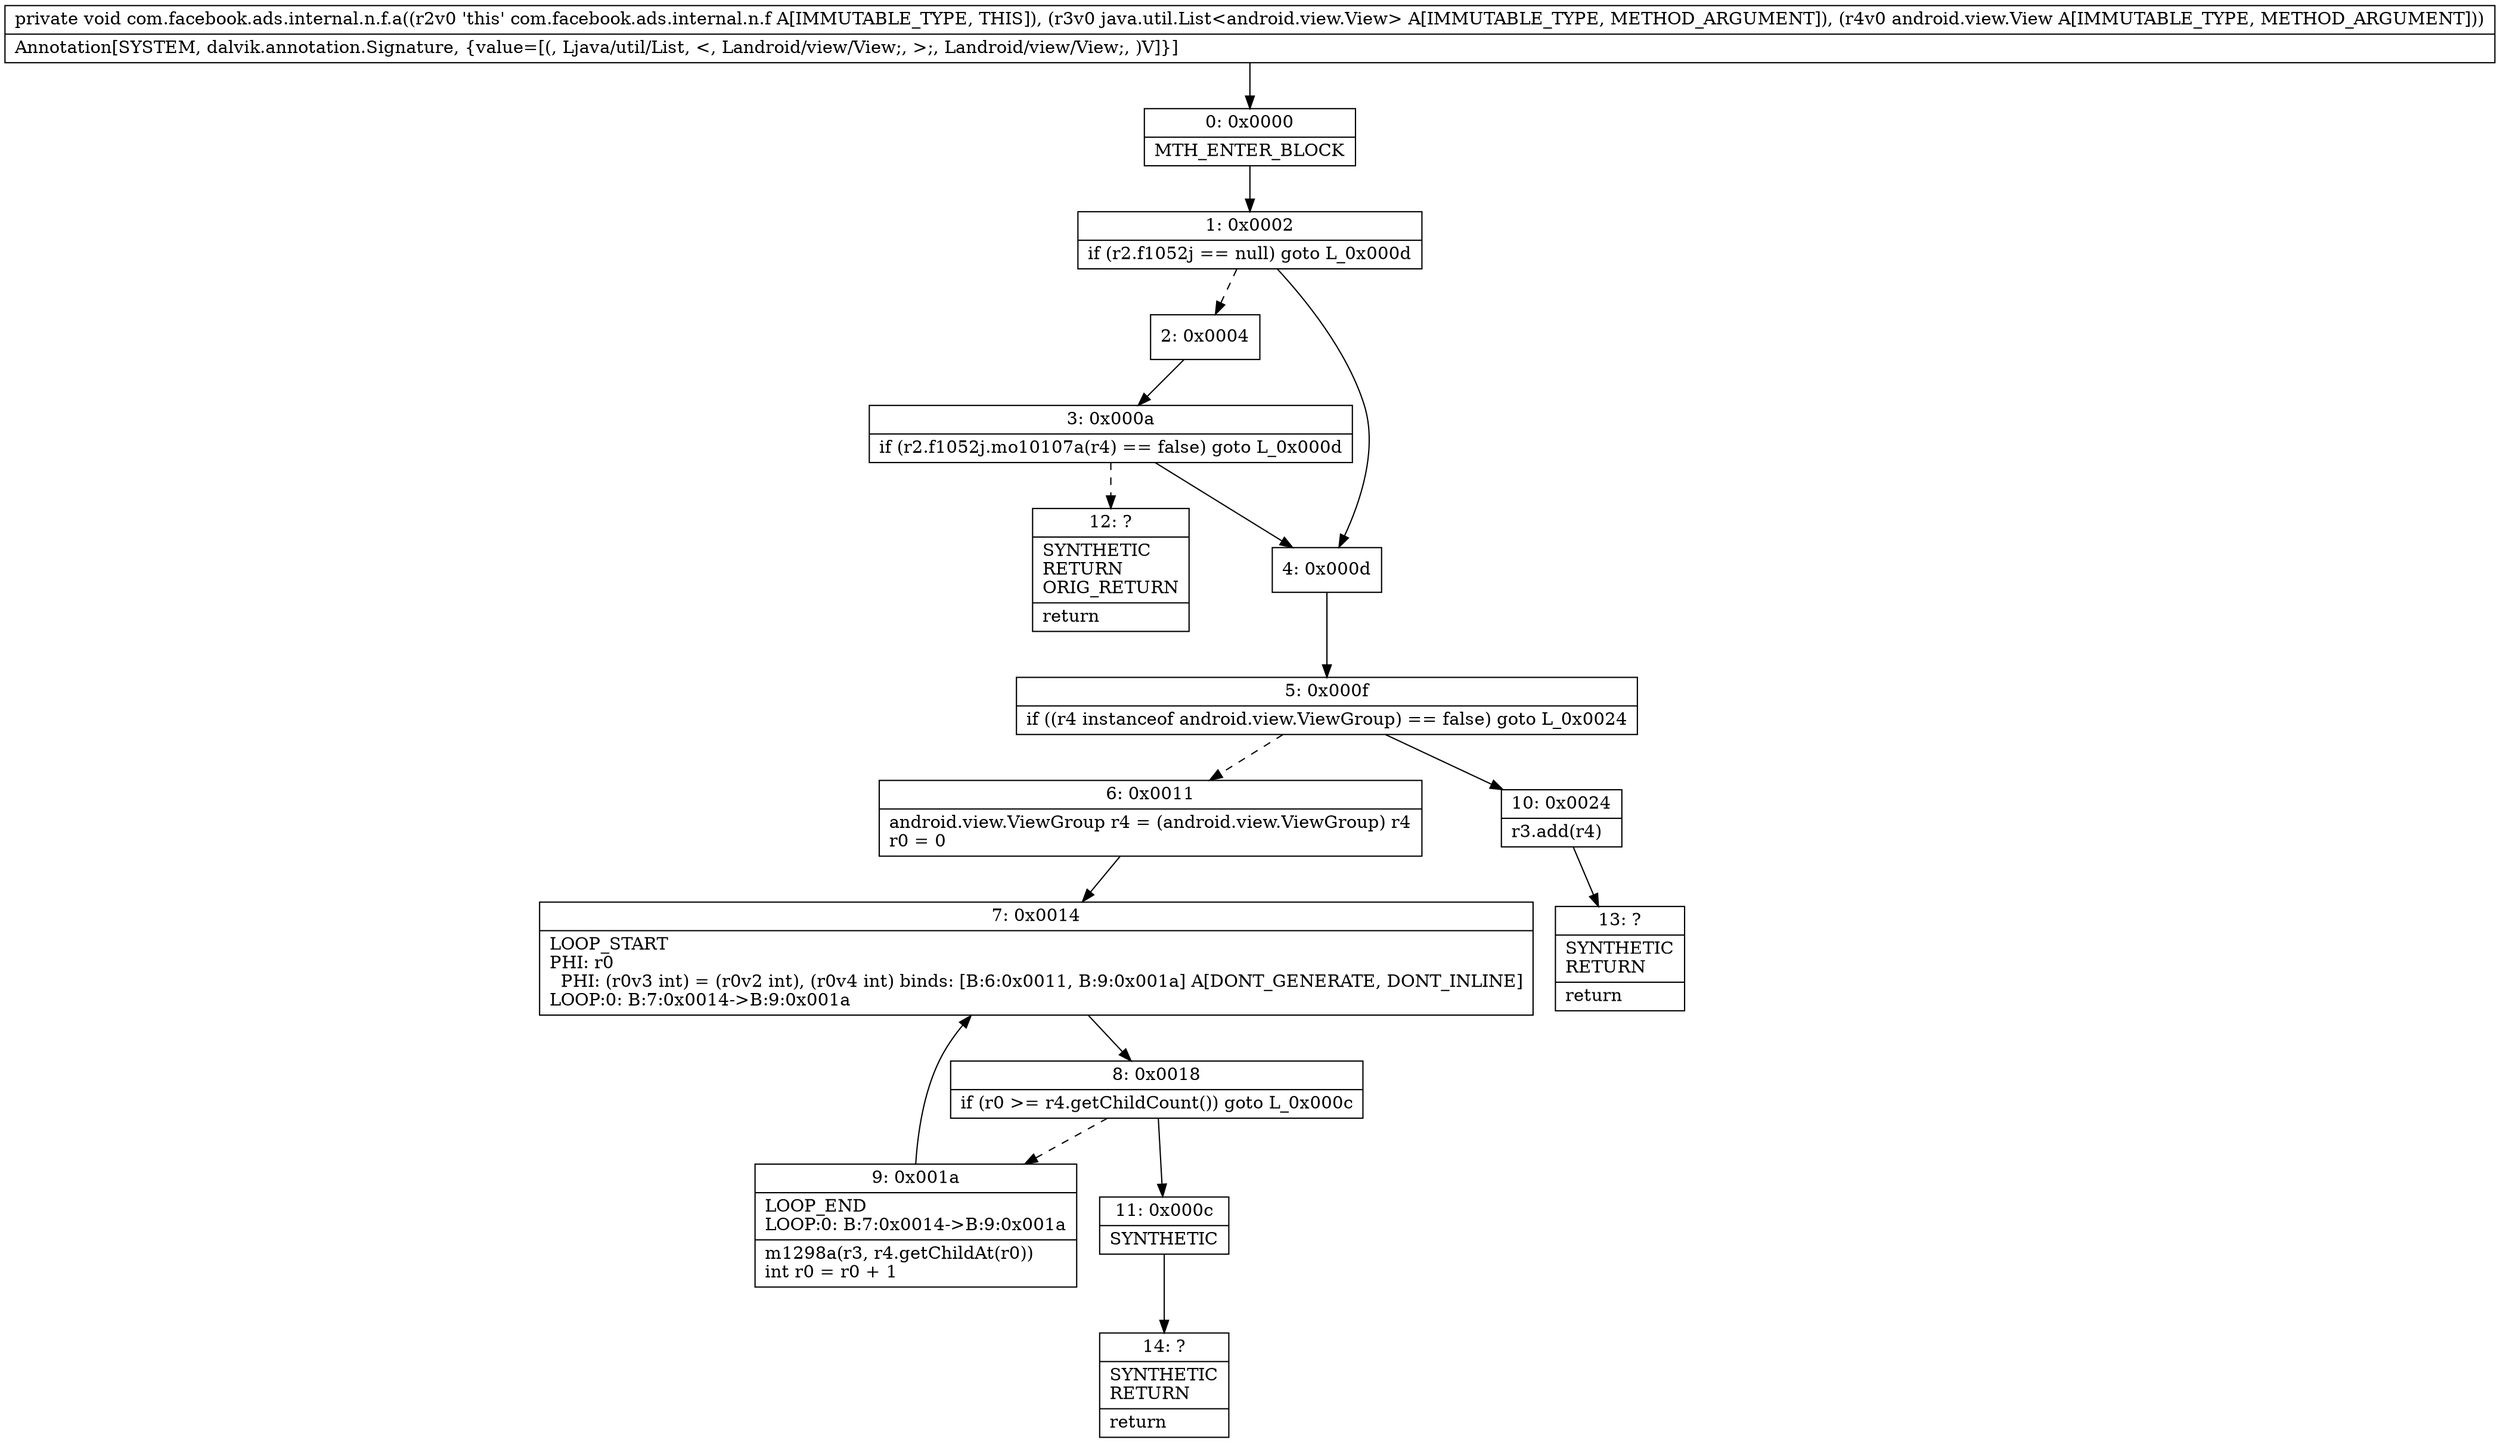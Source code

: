 digraph "CFG forcom.facebook.ads.internal.n.f.a(Ljava\/util\/List;Landroid\/view\/View;)V" {
Node_0 [shape=record,label="{0\:\ 0x0000|MTH_ENTER_BLOCK\l}"];
Node_1 [shape=record,label="{1\:\ 0x0002|if (r2.f1052j == null) goto L_0x000d\l}"];
Node_2 [shape=record,label="{2\:\ 0x0004}"];
Node_3 [shape=record,label="{3\:\ 0x000a|if (r2.f1052j.mo10107a(r4) == false) goto L_0x000d\l}"];
Node_4 [shape=record,label="{4\:\ 0x000d}"];
Node_5 [shape=record,label="{5\:\ 0x000f|if ((r4 instanceof android.view.ViewGroup) == false) goto L_0x0024\l}"];
Node_6 [shape=record,label="{6\:\ 0x0011|android.view.ViewGroup r4 = (android.view.ViewGroup) r4\lr0 = 0\l}"];
Node_7 [shape=record,label="{7\:\ 0x0014|LOOP_START\lPHI: r0 \l  PHI: (r0v3 int) = (r0v2 int), (r0v4 int) binds: [B:6:0x0011, B:9:0x001a] A[DONT_GENERATE, DONT_INLINE]\lLOOP:0: B:7:0x0014\-\>B:9:0x001a\l}"];
Node_8 [shape=record,label="{8\:\ 0x0018|if (r0 \>= r4.getChildCount()) goto L_0x000c\l}"];
Node_9 [shape=record,label="{9\:\ 0x001a|LOOP_END\lLOOP:0: B:7:0x0014\-\>B:9:0x001a\l|m1298a(r3, r4.getChildAt(r0))\lint r0 = r0 + 1\l}"];
Node_10 [shape=record,label="{10\:\ 0x0024|r3.add(r4)\l}"];
Node_11 [shape=record,label="{11\:\ 0x000c|SYNTHETIC\l}"];
Node_12 [shape=record,label="{12\:\ ?|SYNTHETIC\lRETURN\lORIG_RETURN\l|return\l}"];
Node_13 [shape=record,label="{13\:\ ?|SYNTHETIC\lRETURN\l|return\l}"];
Node_14 [shape=record,label="{14\:\ ?|SYNTHETIC\lRETURN\l|return\l}"];
MethodNode[shape=record,label="{private void com.facebook.ads.internal.n.f.a((r2v0 'this' com.facebook.ads.internal.n.f A[IMMUTABLE_TYPE, THIS]), (r3v0 java.util.List\<android.view.View\> A[IMMUTABLE_TYPE, METHOD_ARGUMENT]), (r4v0 android.view.View A[IMMUTABLE_TYPE, METHOD_ARGUMENT]))  | Annotation[SYSTEM, dalvik.annotation.Signature, \{value=[(, Ljava\/util\/List, \<, Landroid\/view\/View;, \>;, Landroid\/view\/View;, )V]\}]\l}"];
MethodNode -> Node_0;
Node_0 -> Node_1;
Node_1 -> Node_2[style=dashed];
Node_1 -> Node_4;
Node_2 -> Node_3;
Node_3 -> Node_4;
Node_3 -> Node_12[style=dashed];
Node_4 -> Node_5;
Node_5 -> Node_6[style=dashed];
Node_5 -> Node_10;
Node_6 -> Node_7;
Node_7 -> Node_8;
Node_8 -> Node_9[style=dashed];
Node_8 -> Node_11;
Node_9 -> Node_7;
Node_10 -> Node_13;
Node_11 -> Node_14;
}

